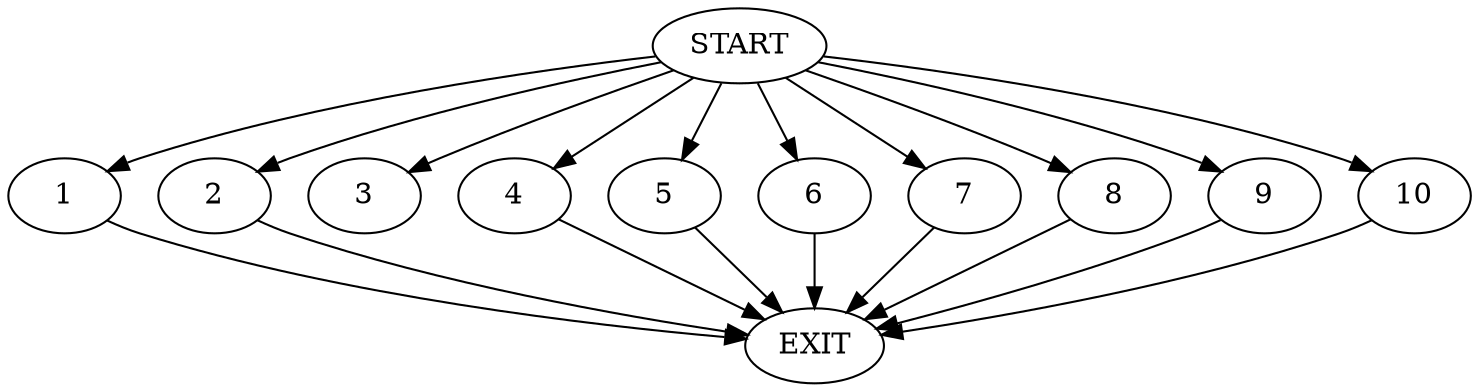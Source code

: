 digraph { 
0 [label="START"];
1;
2;
3;
4;
5;
6;
7;
8;
9;
10;
11[label="EXIT"];
0 -> 10;
0 -> 1;
0:s2 -> 2;
0:s3 -> 3;
0:s4 -> 4;
0:s5 -> 5;
0:s6 -> 6;
0:s7 -> 7;
0:s8 -> 8;
0:s9 -> 9;
1 -> 11;
2 -> 11;
4 -> 11;
5 -> 11;
6 -> 11;
7 -> 11;
8 -> 11;
9 -> 11;
10 -> 11;
}